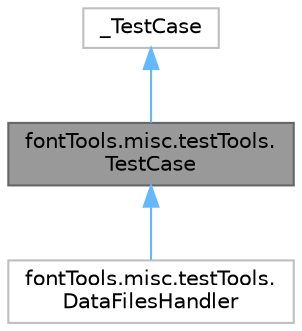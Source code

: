 digraph "fontTools.misc.testTools.TestCase"
{
 // LATEX_PDF_SIZE
  bgcolor="transparent";
  edge [fontname=Helvetica,fontsize=10,labelfontname=Helvetica,labelfontsize=10];
  node [fontname=Helvetica,fontsize=10,shape=box,height=0.2,width=0.4];
  Node1 [id="Node000001",label="fontTools.misc.testTools.\lTestCase",height=0.2,width=0.4,color="gray40", fillcolor="grey60", style="filled", fontcolor="black",tooltip=" "];
  Node2 -> Node1 [id="edge3_Node000001_Node000002",dir="back",color="steelblue1",style="solid",tooltip=" "];
  Node2 [id="Node000002",label="_TestCase",height=0.2,width=0.4,color="grey75", fillcolor="white", style="filled",URL="$dd/dec/class__TestCase.html",tooltip=" "];
  Node1 -> Node3 [id="edge4_Node000001_Node000003",dir="back",color="steelblue1",style="solid",tooltip=" "];
  Node3 [id="Node000003",label="fontTools.misc.testTools.\lDataFilesHandler",height=0.2,width=0.4,color="grey75", fillcolor="white", style="filled",URL="$d1/def/classfontTools_1_1misc_1_1testTools_1_1DataFilesHandler.html",tooltip=" "];
}
